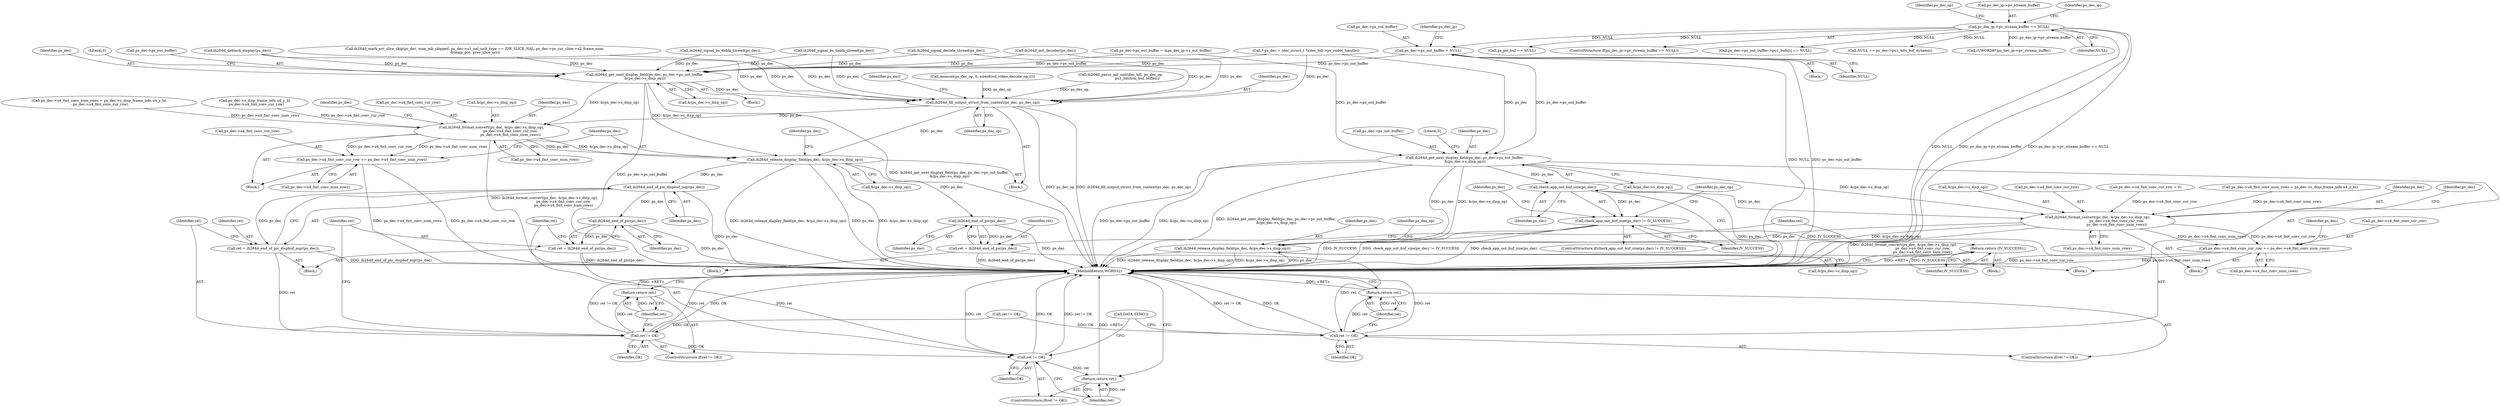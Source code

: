 digraph "0_Android_e86d3cfd2bc28dac421092106751e5638d54a848@pointer" {
"1000317" [label="(Call,ps_dec->ps_out_buffer = NULL)"];
"1000266" [label="(Call,ps_dec_ip->pv_stream_buffer == NULL)"];
"1000722" [label="(Call,ih264d_get_next_display_field(ps_dec, ps_dec->ps_out_buffer,\n &(ps_dec->s_disp_op)))"];
"1000742" [label="(Call,check_app_out_buf_size(ps_dec))"];
"1000741" [label="(Call,check_app_out_buf_size(ps_dec) != IV_SUCCESS)"];
"1000906" [label="(Return,return (IV_SUCCESS);)"];
"1000767" [label="(Call,ih264d_format_convert(ps_dec, &(ps_dec->s_disp_op),\n                                  ps_dec->u4_fmt_conv_cur_row,\n                                  ps_dec->u4_fmt_conv_num_rows))"];
"1000779" [label="(Call,ps_dec->u4_fmt_conv_cur_row += ps_dec->u4_fmt_conv_num_rows)"];
"1000791" [label="(Call,ih264d_release_display_field(ps_dec, &(ps_dec->s_disp_op)))"];
"1002062" [label="(Call,ih264d_get_next_display_field(ps_dec, ps_dec->ps_out_buffer,\n &(ps_dec->s_disp_op)))"];
"1002090" [label="(Call,ih264d_fill_output_struct_from_context(ps_dec, ps_dec_op))"];
"1002121" [label="(Call,ih264d_format_convert(ps_dec, &(ps_dec->s_disp_op),\n                                  ps_dec->u4_fmt_conv_cur_row,\n                                  ps_dec->u4_fmt_conv_num_rows))"];
"1002133" [label="(Call,ps_dec->u4_fmt_conv_cur_row += ps_dec->u4_fmt_conv_num_rows)"];
"1002140" [label="(Call,ih264d_release_display_field(ps_dec, &(ps_dec->s_disp_op)))"];
"1002232" [label="(Call,ih264d_end_of_pic_dispbuf_mgr(ps_dec))"];
"1002230" [label="(Call,ret = ih264d_end_of_pic_dispbuf_mgr(ps_dec))"];
"1002235" [label="(Call,ret != OK)"];
"1002238" [label="(Return,return ret;)"];
"1002245" [label="(Call,ret != OK)"];
"1002248" [label="(Return,return ret;)"];
"1002242" [label="(Call,ih264d_end_of_pic(ps_dec))"];
"1002240" [label="(Call,ret = ih264d_end_of_pic(ps_dec))"];
"1002254" [label="(Call,ih264d_end_of_pic(ps_dec))"];
"1002252" [label="(Call,ret = ih264d_end_of_pic(ps_dec))"];
"1002257" [label="(Call,ret != OK)"];
"1002260" [label="(Return,return ret;)"];
"1002257" [label="(Call,ret != OK)"];
"1002248" [label="(Return,return ret;)"];
"1000274" [label="(Identifier,ps_dec_op)"];
"1000780" [label="(Call,ps_dec->u4_fmt_conv_cur_row)"];
"1002233" [label="(Identifier,ps_dec)"];
"1002141" [label="(Identifier,ps_dec)"];
"1000707" [label="(Block,)"];
"1002134" [label="(Call,ps_dec->u4_fmt_conv_cur_row)"];
"1000266" [label="(Call,ps_dec_ip->pv_stream_buffer == NULL)"];
"1002238" [label="(Return,return ret;)"];
"1002262" [label="(Call,DATA_SYNC())"];
"1002121" [label="(Call,ih264d_format_convert(ps_dec, &(ps_dec->s_disp_op),\n                                  ps_dec->u4_fmt_conv_cur_row,\n                                  ps_dec->u4_fmt_conv_num_rows))"];
"1002150" [label="(Identifier,ps_dec)"];
"1002048" [label="(Call,ih264d_signal_bs_deblk_thread(ps_dec))"];
"1002107" [label="(Block,)"];
"1002234" [label="(ControlStructure,if(ret != OK))"];
"1002063" [label="(Identifier,ps_dec)"];
"1002235" [label="(Call,ret != OK)"];
"1000270" [label="(Identifier,NULL)"];
"1002244" [label="(ControlStructure,if(ret != OK))"];
"1001933" [label="(Call,ih264d_deblock_display(ps_dec))"];
"1002092" [label="(Identifier,ps_dec_op)"];
"1001584" [label="(Call,ih264d_mark_err_slice_skip(ps_dec, num_mb_skipped, ps_dec->u1_nal_unit_type == IDR_SLICE_NAL, ps_dec->ps_cur_slice->u2_frame_num,\n &temp_poc, prev_slice_err))"];
"1002261" [label="(Identifier,ret)"];
"1002231" [label="(Identifier,ret)"];
"1001769" [label="(Call,ih264d_signal_bs_deblk_thread(ps_dec))"];
"1002270" [label="(MethodReturn,WORD32)"];
"1002230" [label="(Call,ret = ih264d_end_of_pic_dispbuf_mgr(ps_dec))"];
"1002229" [label="(Block,)"];
"1002142" [label="(Call,&(ps_dec->s_disp_op))"];
"1002073" [label="(Literal,0)"];
"1002253" [label="(Identifier,ret)"];
"1000755" [label="(Identifier,ps_dec)"];
"1000723" [label="(Identifier,ps_dec)"];
"1000793" [label="(Call,&(ps_dec->s_disp_op))"];
"1002108" [label="(Call,ps_dec->u4_fmt_conv_num_rows = ps_dec->s_disp_frame_info.u4_y_ht\n - ps_dec->u4_fmt_conv_cur_row)"];
"1002245" [label="(Call,ret != OK)"];
"1002050" [label="(Block,)"];
"1002096" [label="(Identifier,ps_dec)"];
"1002232" [label="(Call,ih264d_end_of_pic_dispbuf_mgr(ps_dec))"];
"1000742" [label="(Call,check_app_out_buf_size(ps_dec))"];
"1000318" [label="(Call,ps_dec->ps_out_buffer)"];
"1000767" [label="(Call,ih264d_format_convert(ps_dec, &(ps_dec->s_disp_op),\n                                  ps_dec->u4_fmt_conv_cur_row,\n                                  ps_dec->u4_fmt_conv_num_rows))"];
"1002252" [label="(Call,ret = ih264d_end_of_pic(ps_dec))"];
"1000722" [label="(Call,ih264d_get_next_display_field(ps_dec, ps_dec->ps_out_buffer,\n &(ps_dec->s_disp_op)))"];
"1000769" [label="(Call,&(ps_dec->s_disp_op))"];
"1002112" [label="(Call,ps_dec->s_disp_frame_info.u4_y_ht\n - ps_dec->u4_fmt_conv_cur_row)"];
"1000233" [label="(Call,memset(ps_dec_op, 0, sizeof(ivd_video_decode_op_t)))"];
"1002064" [label="(Call,ps_dec->ps_out_buffer)"];
"1002256" [label="(ControlStructure,if(ret != OK))"];
"1002242" [label="(Call,ih264d_end_of_pic(ps_dec))"];
"1002135" [label="(Identifier,ps_dec)"];
"1002130" [label="(Call,ps_dec->u4_fmt_conv_num_rows)"];
"1000743" [label="(Identifier,ps_dec)"];
"1000267" [label="(Call,ps_dec_ip->pv_stream_buffer)"];
"1000906" [label="(Return,return (IV_SUCCESS);)"];
"1000905" [label="(Block,)"];
"1002237" [label="(Identifier,OK)"];
"1000157" [label="(Block,)"];
"1000739" [label="(Block,)"];
"1002127" [label="(Call,ps_dec->u4_fmt_conv_cur_row)"];
"1000792" [label="(Identifier,ps_dec)"];
"1002133" [label="(Call,ps_dec->u4_fmt_conv_cur_row += ps_dec->u4_fmt_conv_num_rows)"];
"1000773" [label="(Call,ps_dec->u4_fmt_conv_cur_row)"];
"1002251" [label="(Block,)"];
"1000753" [label="(Call,ps_dec->u4_fmt_conv_cur_row = 0)"];
"1000317" [label="(Call,ps_dec->ps_out_buffer = NULL)"];
"1000907" [label="(Identifier,IV_SUCCESS)"];
"1000622" [label="(Call,ps_pic_buf == NULL)"];
"1000727" [label="(Call,&(ps_dec->s_disp_op))"];
"1000741" [label="(Call,check_app_out_buf_size(ps_dec) != IV_SUCCESS)"];
"1002255" [label="(Identifier,ps_dec)"];
"1002259" [label="(Identifier,OK)"];
"1002123" [label="(Call,&(ps_dec->s_disp_op))"];
"1002239" [label="(Identifier,ret)"];
"1000330" [label="(Call,ps_dec->ps_out_buffer = &ps_dec_ip->s_out_buffer)"];
"1002246" [label="(Identifier,ret)"];
"1000159" [label="(Call,* ps_dec = (dec_struct_t *)(dec_hdl->pv_codec_handle))"];
"1000783" [label="(Call,ps_dec->u4_fmt_conv_num_rows)"];
"1002067" [label="(Call,&(ps_dec->s_disp_op))"];
"1001318" [label="(Call,ih264d_parse_nal_unit(dec_hdl, ps_dec_op,\n                              pu1_bitstrm_buf, buflen))"];
"1002140" [label="(Call,ih264d_release_display_field(ps_dec, &(ps_dec->s_disp_op)))"];
"1001324" [label="(Call,ret != OK)"];
"1001760" [label="(Call,ih264d_signal_decode_thread(ps_dec))"];
"1000758" [label="(Call,ps_dec->u4_fmt_conv_num_rows = ps_dec->s_disp_frame_info.u4_y_ht)"];
"1000325" [label="(Identifier,ps_dec_ip)"];
"1002254" [label="(Call,ih264d_end_of_pic(ps_dec))"];
"1000791" [label="(Call,ih264d_release_display_field(ps_dec, &(ps_dec->s_disp_op)))"];
"1000799" [label="(Identifier,ps_dec_op)"];
"1002236" [label="(Identifier,ret)"];
"1002062" [label="(Call,ih264d_get_next_display_field(ps_dec, ps_dec->ps_out_buffer,\n &(ps_dec->s_disp_op)))"];
"1002247" [label="(Identifier,OK)"];
"1002240" [label="(Call,ret = ih264d_end_of_pic(ps_dec))"];
"1002249" [label="(Identifier,ret)"];
"1000768" [label="(Identifier,ps_dec)"];
"1000779" [label="(Call,ps_dec->u4_fmt_conv_cur_row += ps_dec->u4_fmt_conv_num_rows)"];
"1000781" [label="(Identifier,ps_dec)"];
"1002061" [label="(Block,)"];
"1000265" [label="(ControlStructure,if(ps_dec_ip->pv_stream_buffer == NULL))"];
"1002241" [label="(Identifier,ret)"];
"1000724" [label="(Call,ps_dec->ps_out_buffer)"];
"1000776" [label="(Call,ps_dec->u4_fmt_conv_num_rows)"];
"1000918" [label="(Call,ih264d_init_decoder(ps_dec))"];
"1002258" [label="(Identifier,ret)"];
"1000788" [label="(Identifier,ps_dec)"];
"1002122" [label="(Identifier,ps_dec)"];
"1000289" [label="(Identifier,ps_dec_ip)"];
"1000748" [label="(Identifier,ps_dec_op)"];
"1002091" [label="(Identifier,ps_dec)"];
"1000733" [label="(Literal,0)"];
"1002243" [label="(Identifier,ps_dec)"];
"1002137" [label="(Call,ps_dec->u4_fmt_conv_num_rows)"];
"1000321" [label="(Identifier,NULL)"];
"1002090" [label="(Call,ih264d_fill_output_struct_from_context(ps_dec, ps_dec_op))"];
"1002260" [label="(Return,return ret;)"];
"1000744" [label="(Identifier,IV_SUCCESS)"];
"1000420" [label="(Call,ps_dec->ps_out_buffer->pu1_bufs[i] == NULL)"];
"1001022" [label="(Call,NULL == ps_dec->pu1_bits_buf_dynamic)"];
"1000740" [label="(ControlStructure,if(check_app_out_buf_size(ps_dec) != IV_SUCCESS))"];
"1001003" [label="(Call,(UWORD8*)ps_dec_ip->pv_stream_buffer)"];
"1000317" -> "1000157"  [label="AST: "];
"1000317" -> "1000321"  [label="CFG: "];
"1000318" -> "1000317"  [label="AST: "];
"1000321" -> "1000317"  [label="AST: "];
"1000325" -> "1000317"  [label="CFG: "];
"1000317" -> "1002270"  [label="DDG: ps_dec->ps_out_buffer"];
"1000317" -> "1002270"  [label="DDG: NULL"];
"1000266" -> "1000317"  [label="DDG: NULL"];
"1000317" -> "1000722"  [label="DDG: ps_dec->ps_out_buffer"];
"1000317" -> "1002062"  [label="DDG: ps_dec->ps_out_buffer"];
"1000266" -> "1000265"  [label="AST: "];
"1000266" -> "1000270"  [label="CFG: "];
"1000267" -> "1000266"  [label="AST: "];
"1000270" -> "1000266"  [label="AST: "];
"1000274" -> "1000266"  [label="CFG: "];
"1000289" -> "1000266"  [label="CFG: "];
"1000266" -> "1002270"  [label="DDG: ps_dec_ip->pv_stream_buffer"];
"1000266" -> "1002270"  [label="DDG: ps_dec_ip->pv_stream_buffer == NULL"];
"1000266" -> "1002270"  [label="DDG: NULL"];
"1000266" -> "1000420"  [label="DDG: NULL"];
"1000266" -> "1000622"  [label="DDG: NULL"];
"1000266" -> "1001003"  [label="DDG: ps_dec_ip->pv_stream_buffer"];
"1000266" -> "1001022"  [label="DDG: NULL"];
"1000722" -> "1000707"  [label="AST: "];
"1000722" -> "1000727"  [label="CFG: "];
"1000723" -> "1000722"  [label="AST: "];
"1000724" -> "1000722"  [label="AST: "];
"1000727" -> "1000722"  [label="AST: "];
"1000733" -> "1000722"  [label="CFG: "];
"1000722" -> "1002270"  [label="DDG: ps_dec->ps_out_buffer"];
"1000722" -> "1002270"  [label="DDG: &(ps_dec->s_disp_op)"];
"1000722" -> "1002270"  [label="DDG: ih264d_get_next_display_field(ps_dec, ps_dec->ps_out_buffer,\n &(ps_dec->s_disp_op))"];
"1000159" -> "1000722"  [label="DDG: ps_dec"];
"1000330" -> "1000722"  [label="DDG: ps_dec->ps_out_buffer"];
"1000722" -> "1000742"  [label="DDG: ps_dec"];
"1000722" -> "1000767"  [label="DDG: &(ps_dec->s_disp_op)"];
"1000722" -> "1000791"  [label="DDG: ps_dec"];
"1000722" -> "1000791"  [label="DDG: &(ps_dec->s_disp_op)"];
"1000742" -> "1000741"  [label="AST: "];
"1000742" -> "1000743"  [label="CFG: "];
"1000743" -> "1000742"  [label="AST: "];
"1000744" -> "1000742"  [label="CFG: "];
"1000742" -> "1002270"  [label="DDG: ps_dec"];
"1000742" -> "1000741"  [label="DDG: ps_dec"];
"1000742" -> "1000767"  [label="DDG: ps_dec"];
"1000741" -> "1000740"  [label="AST: "];
"1000741" -> "1000744"  [label="CFG: "];
"1000744" -> "1000741"  [label="AST: "];
"1000748" -> "1000741"  [label="CFG: "];
"1000755" -> "1000741"  [label="CFG: "];
"1000741" -> "1002270"  [label="DDG: check_app_out_buf_size(ps_dec)"];
"1000741" -> "1002270"  [label="DDG: IV_SUCCESS"];
"1000741" -> "1002270"  [label="DDG: check_app_out_buf_size(ps_dec) != IV_SUCCESS"];
"1000741" -> "1000906"  [label="DDG: IV_SUCCESS"];
"1000906" -> "1000905"  [label="AST: "];
"1000906" -> "1000907"  [label="CFG: "];
"1000907" -> "1000906"  [label="AST: "];
"1002270" -> "1000906"  [label="CFG: "];
"1000906" -> "1002270"  [label="DDG: <RET>"];
"1000907" -> "1000906"  [label="DDG: IV_SUCCESS"];
"1000767" -> "1000739"  [label="AST: "];
"1000767" -> "1000776"  [label="CFG: "];
"1000768" -> "1000767"  [label="AST: "];
"1000769" -> "1000767"  [label="AST: "];
"1000773" -> "1000767"  [label="AST: "];
"1000776" -> "1000767"  [label="AST: "];
"1000781" -> "1000767"  [label="CFG: "];
"1000767" -> "1002270"  [label="DDG: ih264d_format_convert(ps_dec, &(ps_dec->s_disp_op),\n                                  ps_dec->u4_fmt_conv_cur_row,\n                                  ps_dec->u4_fmt_conv_num_rows)"];
"1000753" -> "1000767"  [label="DDG: ps_dec->u4_fmt_conv_cur_row"];
"1000758" -> "1000767"  [label="DDG: ps_dec->u4_fmt_conv_num_rows"];
"1000767" -> "1000779"  [label="DDG: ps_dec->u4_fmt_conv_num_rows"];
"1000767" -> "1000779"  [label="DDG: ps_dec->u4_fmt_conv_cur_row"];
"1000767" -> "1000791"  [label="DDG: ps_dec"];
"1000767" -> "1000791"  [label="DDG: &(ps_dec->s_disp_op)"];
"1000779" -> "1000739"  [label="AST: "];
"1000779" -> "1000783"  [label="CFG: "];
"1000780" -> "1000779"  [label="AST: "];
"1000783" -> "1000779"  [label="AST: "];
"1000788" -> "1000779"  [label="CFG: "];
"1000779" -> "1002270"  [label="DDG: ps_dec->u4_fmt_conv_cur_row"];
"1000779" -> "1002270"  [label="DDG: ps_dec->u4_fmt_conv_num_rows"];
"1000791" -> "1000707"  [label="AST: "];
"1000791" -> "1000793"  [label="CFG: "];
"1000792" -> "1000791"  [label="AST: "];
"1000793" -> "1000791"  [label="AST: "];
"1000799" -> "1000791"  [label="CFG: "];
"1000791" -> "1002270"  [label="DDG: ps_dec"];
"1000791" -> "1002270"  [label="DDG: ih264d_release_display_field(ps_dec, &(ps_dec->s_disp_op))"];
"1000791" -> "1002270"  [label="DDG: &(ps_dec->s_disp_op)"];
"1002062" -> "1002061"  [label="AST: "];
"1002062" -> "1002067"  [label="CFG: "];
"1002063" -> "1002062"  [label="AST: "];
"1002064" -> "1002062"  [label="AST: "];
"1002067" -> "1002062"  [label="AST: "];
"1002073" -> "1002062"  [label="CFG: "];
"1002062" -> "1002270"  [label="DDG: ih264d_get_next_display_field(ps_dec, ps_dec->ps_out_buffer,\n &(ps_dec->s_disp_op))"];
"1002062" -> "1002270"  [label="DDG: ps_dec->ps_out_buffer"];
"1002048" -> "1002062"  [label="DDG: ps_dec"];
"1001933" -> "1002062"  [label="DDG: ps_dec"];
"1000918" -> "1002062"  [label="DDG: ps_dec"];
"1000159" -> "1002062"  [label="DDG: ps_dec"];
"1001769" -> "1002062"  [label="DDG: ps_dec"];
"1001584" -> "1002062"  [label="DDG: ps_dec"];
"1001760" -> "1002062"  [label="DDG: ps_dec"];
"1000330" -> "1002062"  [label="DDG: ps_dec->ps_out_buffer"];
"1002062" -> "1002090"  [label="DDG: ps_dec"];
"1002062" -> "1002121"  [label="DDG: &(ps_dec->s_disp_op)"];
"1002062" -> "1002140"  [label="DDG: &(ps_dec->s_disp_op)"];
"1002090" -> "1002050"  [label="AST: "];
"1002090" -> "1002092"  [label="CFG: "];
"1002091" -> "1002090"  [label="AST: "];
"1002092" -> "1002090"  [label="AST: "];
"1002096" -> "1002090"  [label="CFG: "];
"1002090" -> "1002270"  [label="DDG: ih264d_fill_output_struct_from_context(ps_dec, ps_dec_op)"];
"1002090" -> "1002270"  [label="DDG: ps_dec_op"];
"1002048" -> "1002090"  [label="DDG: ps_dec"];
"1001933" -> "1002090"  [label="DDG: ps_dec"];
"1000918" -> "1002090"  [label="DDG: ps_dec"];
"1000159" -> "1002090"  [label="DDG: ps_dec"];
"1001769" -> "1002090"  [label="DDG: ps_dec"];
"1001584" -> "1002090"  [label="DDG: ps_dec"];
"1001760" -> "1002090"  [label="DDG: ps_dec"];
"1001318" -> "1002090"  [label="DDG: ps_dec_op"];
"1000233" -> "1002090"  [label="DDG: ps_dec_op"];
"1002090" -> "1002121"  [label="DDG: ps_dec"];
"1002090" -> "1002140"  [label="DDG: ps_dec"];
"1002121" -> "1002107"  [label="AST: "];
"1002121" -> "1002130"  [label="CFG: "];
"1002122" -> "1002121"  [label="AST: "];
"1002123" -> "1002121"  [label="AST: "];
"1002127" -> "1002121"  [label="AST: "];
"1002130" -> "1002121"  [label="AST: "];
"1002135" -> "1002121"  [label="CFG: "];
"1002121" -> "1002270"  [label="DDG: ih264d_format_convert(ps_dec, &(ps_dec->s_disp_op),\n                                  ps_dec->u4_fmt_conv_cur_row,\n                                  ps_dec->u4_fmt_conv_num_rows)"];
"1002112" -> "1002121"  [label="DDG: ps_dec->u4_fmt_conv_cur_row"];
"1002108" -> "1002121"  [label="DDG: ps_dec->u4_fmt_conv_num_rows"];
"1002121" -> "1002133"  [label="DDG: ps_dec->u4_fmt_conv_num_rows"];
"1002121" -> "1002133"  [label="DDG: ps_dec->u4_fmt_conv_cur_row"];
"1002121" -> "1002140"  [label="DDG: ps_dec"];
"1002121" -> "1002140"  [label="DDG: &(ps_dec->s_disp_op)"];
"1002133" -> "1002107"  [label="AST: "];
"1002133" -> "1002137"  [label="CFG: "];
"1002134" -> "1002133"  [label="AST: "];
"1002137" -> "1002133"  [label="AST: "];
"1002141" -> "1002133"  [label="CFG: "];
"1002133" -> "1002270"  [label="DDG: ps_dec->u4_fmt_conv_num_rows"];
"1002133" -> "1002270"  [label="DDG: ps_dec->u4_fmt_conv_cur_row"];
"1002140" -> "1002050"  [label="AST: "];
"1002140" -> "1002142"  [label="CFG: "];
"1002141" -> "1002140"  [label="AST: "];
"1002142" -> "1002140"  [label="AST: "];
"1002150" -> "1002140"  [label="CFG: "];
"1002140" -> "1002270"  [label="DDG: &(ps_dec->s_disp_op)"];
"1002140" -> "1002270"  [label="DDG: ih264d_release_display_field(ps_dec, &(ps_dec->s_disp_op))"];
"1002140" -> "1002270"  [label="DDG: ps_dec"];
"1002140" -> "1002232"  [label="DDG: ps_dec"];
"1002140" -> "1002254"  [label="DDG: ps_dec"];
"1002232" -> "1002230"  [label="AST: "];
"1002232" -> "1002233"  [label="CFG: "];
"1002233" -> "1002232"  [label="AST: "];
"1002230" -> "1002232"  [label="CFG: "];
"1002232" -> "1002270"  [label="DDG: ps_dec"];
"1002232" -> "1002230"  [label="DDG: ps_dec"];
"1002232" -> "1002242"  [label="DDG: ps_dec"];
"1002230" -> "1002229"  [label="AST: "];
"1002231" -> "1002230"  [label="AST: "];
"1002236" -> "1002230"  [label="CFG: "];
"1002230" -> "1002270"  [label="DDG: ih264d_end_of_pic_dispbuf_mgr(ps_dec)"];
"1002230" -> "1002235"  [label="DDG: ret"];
"1002235" -> "1002234"  [label="AST: "];
"1002235" -> "1002237"  [label="CFG: "];
"1002236" -> "1002235"  [label="AST: "];
"1002237" -> "1002235"  [label="AST: "];
"1002239" -> "1002235"  [label="CFG: "];
"1002241" -> "1002235"  [label="CFG: "];
"1002235" -> "1002270"  [label="DDG: ret != OK"];
"1002235" -> "1002270"  [label="DDG: ret"];
"1002235" -> "1002270"  [label="DDG: OK"];
"1001324" -> "1002235"  [label="DDG: OK"];
"1002235" -> "1002238"  [label="DDG: ret"];
"1002235" -> "1002245"  [label="DDG: OK"];
"1002238" -> "1002234"  [label="AST: "];
"1002238" -> "1002239"  [label="CFG: "];
"1002239" -> "1002238"  [label="AST: "];
"1002270" -> "1002238"  [label="CFG: "];
"1002238" -> "1002270"  [label="DDG: <RET>"];
"1002239" -> "1002238"  [label="DDG: ret"];
"1002245" -> "1002244"  [label="AST: "];
"1002245" -> "1002247"  [label="CFG: "];
"1002246" -> "1002245"  [label="AST: "];
"1002247" -> "1002245"  [label="AST: "];
"1002249" -> "1002245"  [label="CFG: "];
"1002262" -> "1002245"  [label="CFG: "];
"1002245" -> "1002270"  [label="DDG: ret != OK"];
"1002245" -> "1002270"  [label="DDG: ret"];
"1002245" -> "1002270"  [label="DDG: OK"];
"1002240" -> "1002245"  [label="DDG: ret"];
"1002245" -> "1002248"  [label="DDG: ret"];
"1002248" -> "1002244"  [label="AST: "];
"1002248" -> "1002249"  [label="CFG: "];
"1002249" -> "1002248"  [label="AST: "];
"1002270" -> "1002248"  [label="CFG: "];
"1002248" -> "1002270"  [label="DDG: <RET>"];
"1002249" -> "1002248"  [label="DDG: ret"];
"1002242" -> "1002240"  [label="AST: "];
"1002242" -> "1002243"  [label="CFG: "];
"1002243" -> "1002242"  [label="AST: "];
"1002240" -> "1002242"  [label="CFG: "];
"1002242" -> "1002270"  [label="DDG: ps_dec"];
"1002242" -> "1002240"  [label="DDG: ps_dec"];
"1002240" -> "1002229"  [label="AST: "];
"1002241" -> "1002240"  [label="AST: "];
"1002246" -> "1002240"  [label="CFG: "];
"1002240" -> "1002270"  [label="DDG: ih264d_end_of_pic(ps_dec)"];
"1002254" -> "1002252"  [label="AST: "];
"1002254" -> "1002255"  [label="CFG: "];
"1002255" -> "1002254"  [label="AST: "];
"1002252" -> "1002254"  [label="CFG: "];
"1002254" -> "1002270"  [label="DDG: ps_dec"];
"1002254" -> "1002252"  [label="DDG: ps_dec"];
"1002252" -> "1002251"  [label="AST: "];
"1002253" -> "1002252"  [label="AST: "];
"1002258" -> "1002252"  [label="CFG: "];
"1002252" -> "1002270"  [label="DDG: ih264d_end_of_pic(ps_dec)"];
"1002252" -> "1002257"  [label="DDG: ret"];
"1002257" -> "1002256"  [label="AST: "];
"1002257" -> "1002259"  [label="CFG: "];
"1002258" -> "1002257"  [label="AST: "];
"1002259" -> "1002257"  [label="AST: "];
"1002261" -> "1002257"  [label="CFG: "];
"1002262" -> "1002257"  [label="CFG: "];
"1002257" -> "1002270"  [label="DDG: ret"];
"1002257" -> "1002270"  [label="DDG: ret != OK"];
"1002257" -> "1002270"  [label="DDG: OK"];
"1001324" -> "1002257"  [label="DDG: OK"];
"1002257" -> "1002260"  [label="DDG: ret"];
"1002260" -> "1002256"  [label="AST: "];
"1002260" -> "1002261"  [label="CFG: "];
"1002261" -> "1002260"  [label="AST: "];
"1002270" -> "1002260"  [label="CFG: "];
"1002260" -> "1002270"  [label="DDG: <RET>"];
"1002261" -> "1002260"  [label="DDG: ret"];
}
